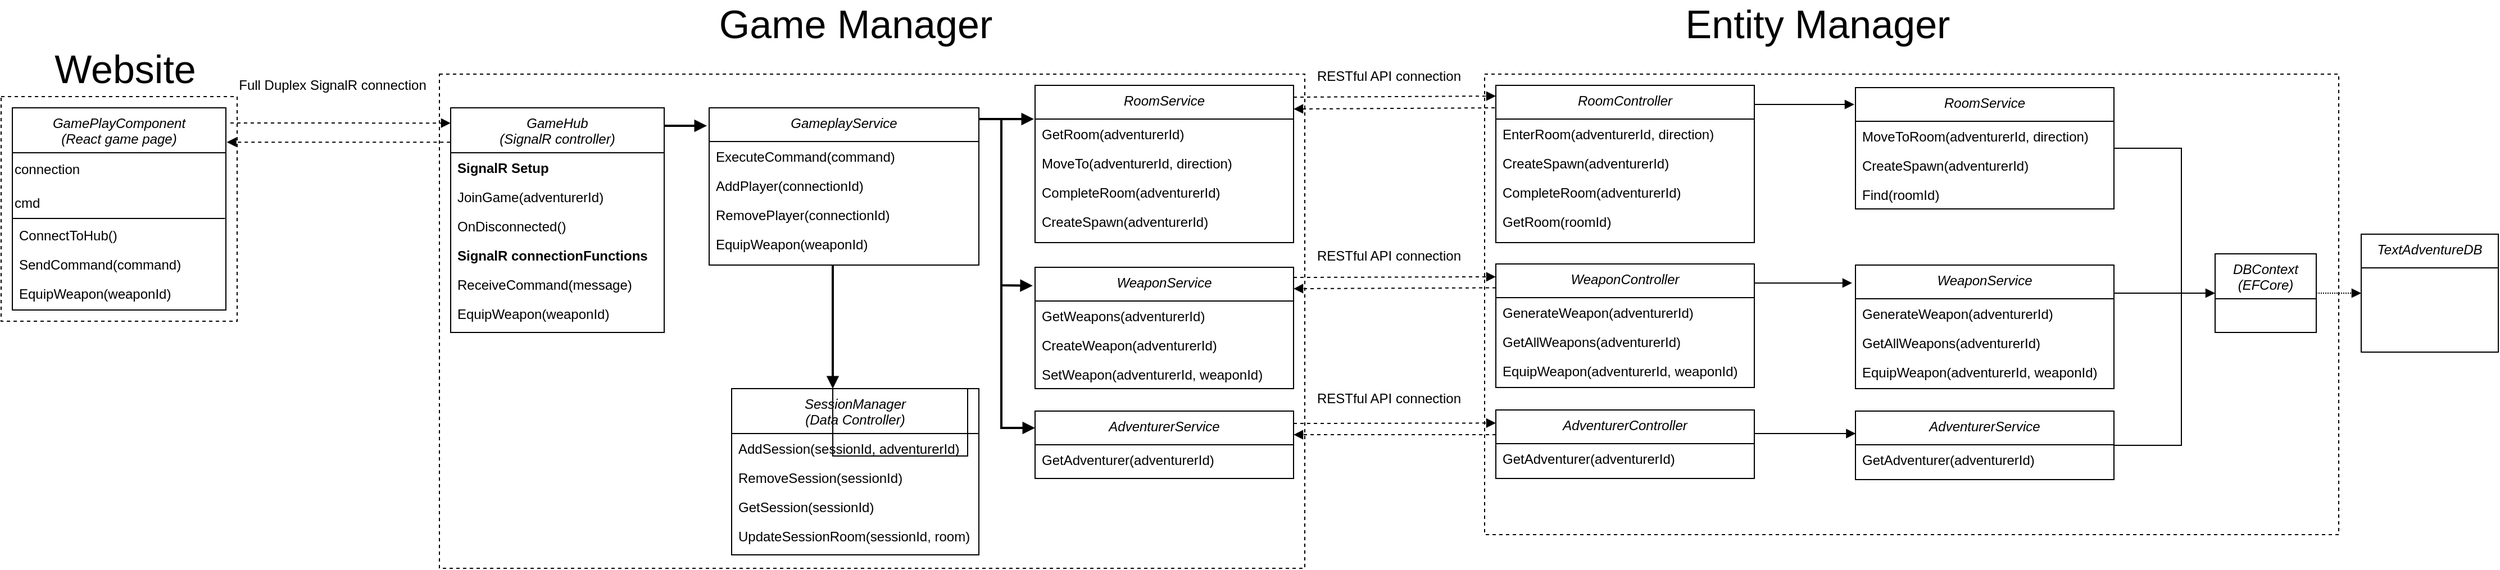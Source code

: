 <mxfile version="15.8.8" type="device"><diagram id="C5RBs43oDa-KdzZeNtuy" name="Page-1"><mxGraphModel dx="2500" dy="896" grid="1" gridSize="10" guides="1" tooltips="1" connect="1" arrows="1" fold="1" page="1" pageScale="1" pageWidth="827" pageHeight="1169" math="0" shadow="0"><root><mxCell id="WIyWlLk6GJQsqaUBKTNV-0"/><mxCell id="WIyWlLk6GJQsqaUBKTNV-1" parent="WIyWlLk6GJQsqaUBKTNV-0"/><mxCell id="PXMHNysJYSQ3O3xtz04k-125" style="edgeStyle=orthogonalEdgeStyle;rounded=0;orthogonalLoop=1;jettySize=auto;html=1;fontSize=35;endArrow=block;endFill=1;strokeWidth=2;" parent="WIyWlLk6GJQsqaUBKTNV-1" source="zkfFHV4jXpPFQw0GAbJ--0" edge="1"><mxGeometry relative="1" as="geometry"><Array as="points"><mxPoint x="380" y="116"/><mxPoint x="380" y="116"/></Array><mxPoint x="398" y="116" as="targetPoint"/></mxGeometry></mxCell><mxCell id="zkfFHV4jXpPFQw0GAbJ--0" value="GameHub &#10;(SignalR controller)" style="swimlane;fontStyle=2;align=center;verticalAlign=top;childLayout=stackLayout;horizontal=1;startSize=40;horizontalStack=0;resizeParent=1;resizeLast=0;collapsible=1;marginBottom=0;rounded=0;shadow=0;strokeWidth=1;" parent="WIyWlLk6GJQsqaUBKTNV-1" vertex="1"><mxGeometry x="170" y="100" width="190" height="200" as="geometry"><mxRectangle x="160" y="100" width="160" height="26" as="alternateBounds"/></mxGeometry></mxCell><mxCell id="zkfFHV4jXpPFQw0GAbJ--1" value="SignalR Setup" style="text;align=left;verticalAlign=top;spacingLeft=4;spacingRight=4;overflow=hidden;rotatable=0;points=[[0,0.5],[1,0.5]];portConstraint=eastwest;fontStyle=1" parent="zkfFHV4jXpPFQw0GAbJ--0" vertex="1"><mxGeometry y="40" width="190" height="26" as="geometry"/></mxCell><mxCell id="PXMHNysJYSQ3O3xtz04k-3" value="JoinGame(adventurerId)" style="text;align=left;verticalAlign=top;spacingLeft=4;spacingRight=4;overflow=hidden;rotatable=0;points=[[0,0.5],[1,0.5]];portConstraint=eastwest;" parent="zkfFHV4jXpPFQw0GAbJ--0" vertex="1"><mxGeometry y="66" width="190" height="26" as="geometry"/></mxCell><mxCell id="zkfFHV4jXpPFQw0GAbJ--2" value="OnDisconnected()" style="text;align=left;verticalAlign=top;spacingLeft=4;spacingRight=4;overflow=hidden;rotatable=0;points=[[0,0.5],[1,0.5]];portConstraint=eastwest;rounded=0;shadow=0;html=0;" parent="zkfFHV4jXpPFQw0GAbJ--0" vertex="1"><mxGeometry y="92" width="190" height="26" as="geometry"/></mxCell><mxCell id="zkfFHV4jXpPFQw0GAbJ--3" value="SignalR connectionFunctions" style="text;align=left;verticalAlign=top;spacingLeft=4;spacingRight=4;overflow=hidden;rotatable=0;points=[[0,0.5],[1,0.5]];portConstraint=eastwest;rounded=0;shadow=0;html=0;fontStyle=1" parent="zkfFHV4jXpPFQw0GAbJ--0" vertex="1"><mxGeometry y="118" width="190" height="26" as="geometry"/></mxCell><mxCell id="PXMHNysJYSQ3O3xtz04k-4" value="ReceiveCommand(message)" style="text;align=left;verticalAlign=top;spacingLeft=4;spacingRight=4;overflow=hidden;rotatable=0;points=[[0,0.5],[1,0.5]];portConstraint=eastwest;rounded=0;shadow=0;html=0;" parent="zkfFHV4jXpPFQw0GAbJ--0" vertex="1"><mxGeometry y="144" width="190" height="26" as="geometry"/></mxCell><mxCell id="PXMHNysJYSQ3O3xtz04k-5" value="EquipWeapon(weaponId)" style="text;align=left;verticalAlign=top;spacingLeft=4;spacingRight=4;overflow=hidden;rotatable=0;points=[[0,0.5],[1,0.5]];portConstraint=eastwest;rounded=0;shadow=0;html=0;" parent="zkfFHV4jXpPFQw0GAbJ--0" vertex="1"><mxGeometry y="170" width="190" height="26" as="geometry"/></mxCell><mxCell id="PXMHNysJYSQ3O3xtz04k-1" value="&lt;font style=&quot;font-size: 35px&quot;&gt;Game Manager&lt;/font&gt;" style="text;html=1;align=center;verticalAlign=middle;resizable=0;points=[];autosize=1;strokeColor=none;fillColor=none;" parent="WIyWlLk6GJQsqaUBKTNV-1" vertex="1"><mxGeometry x="400" y="10" width="260" height="30" as="geometry"/></mxCell><mxCell id="PXMHNysJYSQ3O3xtz04k-73" value="SessionManager&#10;(Data Controller)" style="swimlane;fontStyle=2;align=center;verticalAlign=top;childLayout=stackLayout;horizontal=1;startSize=40;horizontalStack=0;resizeParent=1;resizeLast=0;collapsible=1;marginBottom=0;rounded=0;shadow=0;strokeWidth=1;" parent="WIyWlLk6GJQsqaUBKTNV-1" vertex="1"><mxGeometry x="420" y="350" width="220" height="148" as="geometry"><mxRectangle x="160" y="100" width="160" height="26" as="alternateBounds"/></mxGeometry></mxCell><mxCell id="PXMHNysJYSQ3O3xtz04k-74" value="AddSession(sessionId, adventurerId)" style="text;align=left;verticalAlign=top;spacingLeft=4;spacingRight=4;overflow=hidden;rotatable=0;points=[[0,0.5],[1,0.5]];portConstraint=eastwest;fontStyle=0" parent="PXMHNysJYSQ3O3xtz04k-73" vertex="1"><mxGeometry y="40" width="220" height="26" as="geometry"/></mxCell><mxCell id="PXMHNysJYSQ3O3xtz04k-76" value="RemoveSession(sessionId)" style="text;align=left;verticalAlign=top;spacingLeft=4;spacingRight=4;overflow=hidden;rotatable=0;points=[[0,0.5],[1,0.5]];portConstraint=eastwest;rounded=0;shadow=0;html=0;" parent="PXMHNysJYSQ3O3xtz04k-73" vertex="1"><mxGeometry y="66" width="220" height="26" as="geometry"/></mxCell><mxCell id="PXMHNysJYSQ3O3xtz04k-75" value="GetSession(sessionId)" style="text;align=left;verticalAlign=top;spacingLeft=4;spacingRight=4;overflow=hidden;rotatable=0;points=[[0,0.5],[1,0.5]];portConstraint=eastwest;" parent="PXMHNysJYSQ3O3xtz04k-73" vertex="1"><mxGeometry y="92" width="220" height="26" as="geometry"/></mxCell><mxCell id="PXMHNysJYSQ3O3xtz04k-78" value="UpdateSessionRoom(sessionId, room)" style="text;align=left;verticalAlign=top;spacingLeft=4;spacingRight=4;overflow=hidden;rotatable=0;points=[[0,0.5],[1,0.5]];portConstraint=eastwest;rounded=0;shadow=0;html=0;" parent="PXMHNysJYSQ3O3xtz04k-73" vertex="1"><mxGeometry y="118" width="220" height="26" as="geometry"/></mxCell><mxCell id="PXMHNysJYSQ3O3xtz04k-81" value="RoomService" style="swimlane;fontStyle=2;align=center;verticalAlign=top;childLayout=stackLayout;horizontal=1;startSize=30;horizontalStack=0;resizeParent=1;resizeLast=0;collapsible=1;marginBottom=0;rounded=0;shadow=0;strokeWidth=1;" parent="WIyWlLk6GJQsqaUBKTNV-1" vertex="1"><mxGeometry x="690" y="80" width="230" height="140" as="geometry"><mxRectangle x="160" y="100" width="160" height="26" as="alternateBounds"/></mxGeometry></mxCell><mxCell id="PXMHNysJYSQ3O3xtz04k-129" value="GetRoom(adventurerId)" style="text;align=left;verticalAlign=top;spacingLeft=4;spacingRight=4;overflow=hidden;rotatable=0;points=[[0,0.5],[1,0.5]];portConstraint=eastwest;fontStyle=0" parent="PXMHNysJYSQ3O3xtz04k-81" vertex="1"><mxGeometry y="30" width="230" height="26" as="geometry"/></mxCell><mxCell id="PXMHNysJYSQ3O3xtz04k-130" value="MoveTo(adventurerId, direction)" style="text;align=left;verticalAlign=top;spacingLeft=4;spacingRight=4;overflow=hidden;rotatable=0;points=[[0,0.5],[1,0.5]];portConstraint=eastwest;fontStyle=0" parent="PXMHNysJYSQ3O3xtz04k-81" vertex="1"><mxGeometry y="56" width="230" height="26" as="geometry"/></mxCell><mxCell id="PXMHNysJYSQ3O3xtz04k-82" value="CompleteRoom(adventurerId)" style="text;align=left;verticalAlign=top;spacingLeft=4;spacingRight=4;overflow=hidden;rotatable=0;points=[[0,0.5],[1,0.5]];portConstraint=eastwest;fontStyle=0" parent="PXMHNysJYSQ3O3xtz04k-81" vertex="1"><mxGeometry y="82" width="230" height="26" as="geometry"/></mxCell><mxCell id="PXMHNysJYSQ3O3xtz04k-128" value="CreateSpawn(adventurerId)" style="text;align=left;verticalAlign=top;spacingLeft=4;spacingRight=4;overflow=hidden;rotatable=0;points=[[0,0.5],[1,0.5]];portConstraint=eastwest;fontStyle=0" parent="PXMHNysJYSQ3O3xtz04k-81" vertex="1"><mxGeometry y="108" width="230" height="26" as="geometry"/></mxCell><mxCell id="PXMHNysJYSQ3O3xtz04k-90" value="WeaponService" style="swimlane;fontStyle=2;align=center;verticalAlign=top;childLayout=stackLayout;horizontal=1;startSize=30;horizontalStack=0;resizeParent=1;resizeLast=0;collapsible=1;marginBottom=0;rounded=0;shadow=0;strokeWidth=1;" parent="WIyWlLk6GJQsqaUBKTNV-1" vertex="1"><mxGeometry x="690" y="242" width="230" height="108" as="geometry"><mxRectangle x="160" y="100" width="160" height="26" as="alternateBounds"/></mxGeometry></mxCell><mxCell id="PXMHNysJYSQ3O3xtz04k-91" value="GetWeapons(adventurerId)" style="text;align=left;verticalAlign=top;spacingLeft=4;spacingRight=4;overflow=hidden;rotatable=0;points=[[0,0.5],[1,0.5]];portConstraint=eastwest;fontStyle=0" parent="PXMHNysJYSQ3O3xtz04k-90" vertex="1"><mxGeometry y="30" width="230" height="26" as="geometry"/></mxCell><mxCell id="PXMHNysJYSQ3O3xtz04k-131" value="CreateWeapon(adventurerId)" style="text;align=left;verticalAlign=top;spacingLeft=4;spacingRight=4;overflow=hidden;rotatable=0;points=[[0,0.5],[1,0.5]];portConstraint=eastwest;fontStyle=0" parent="PXMHNysJYSQ3O3xtz04k-90" vertex="1"><mxGeometry y="56" width="230" height="26" as="geometry"/></mxCell><mxCell id="PXMHNysJYSQ3O3xtz04k-132" value="SetWeapon(adventurerId, weaponId)" style="text;align=left;verticalAlign=top;spacingLeft=4;spacingRight=4;overflow=hidden;rotatable=0;points=[[0,0.5],[1,0.5]];portConstraint=eastwest;fontStyle=0" parent="PXMHNysJYSQ3O3xtz04k-90" vertex="1"><mxGeometry y="82" width="230" height="26" as="geometry"/></mxCell><mxCell id="PXMHNysJYSQ3O3xtz04k-92" value="AdventurerService" style="swimlane;fontStyle=2;align=center;verticalAlign=top;childLayout=stackLayout;horizontal=1;startSize=30;horizontalStack=0;resizeParent=1;resizeLast=0;collapsible=1;marginBottom=0;rounded=0;shadow=0;strokeWidth=1;" parent="WIyWlLk6GJQsqaUBKTNV-1" vertex="1"><mxGeometry x="690" y="370" width="230" height="60" as="geometry"><mxRectangle x="160" y="100" width="160" height="26" as="alternateBounds"/></mxGeometry></mxCell><mxCell id="PXMHNysJYSQ3O3xtz04k-93" value="GetAdventurer(adventurerId)" style="text;align=left;verticalAlign=top;spacingLeft=4;spacingRight=4;overflow=hidden;rotatable=0;points=[[0,0.5],[1,0.5]];portConstraint=eastwest;fontStyle=0" parent="PXMHNysJYSQ3O3xtz04k-92" vertex="1"><mxGeometry y="30" width="230" height="26" as="geometry"/></mxCell><mxCell id="PXMHNysJYSQ3O3xtz04k-126" style="edgeStyle=orthogonalEdgeStyle;rounded=0;orthogonalLoop=1;jettySize=auto;html=1;fontSize=35;endArrow=block;endFill=1;strokeWidth=2;" parent="WIyWlLk6GJQsqaUBKTNV-1" source="PXMHNysJYSQ3O3xtz04k-99" edge="1"><mxGeometry relative="1" as="geometry"><mxPoint x="689" y="110" as="targetPoint"/><Array as="points"><mxPoint x="689" y="110"/></Array></mxGeometry></mxCell><mxCell id="PXMHNysJYSQ3O3xtz04k-127" style="edgeStyle=orthogonalEdgeStyle;rounded=0;orthogonalLoop=1;jettySize=auto;html=1;fontSize=35;endArrow=block;endFill=1;strokeWidth=2;" parent="WIyWlLk6GJQsqaUBKTNV-1" edge="1"><mxGeometry relative="1" as="geometry"><mxPoint x="510" y="240" as="sourcePoint"/><mxPoint x="510" y="350" as="targetPoint"/><Array as="points"><mxPoint x="510" y="300"/><mxPoint x="510" y="300"/></Array></mxGeometry></mxCell><mxCell id="PXMHNysJYSQ3O3xtz04k-99" value="GameplayService" style="swimlane;fontStyle=2;align=center;verticalAlign=top;childLayout=stackLayout;horizontal=1;startSize=30;horizontalStack=0;resizeParent=1;resizeLast=0;collapsible=1;marginBottom=0;rounded=0;shadow=0;strokeWidth=1;" parent="WIyWlLk6GJQsqaUBKTNV-1" vertex="1"><mxGeometry x="400" y="100" width="240" height="140" as="geometry"><mxRectangle x="160" y="100" width="160" height="26" as="alternateBounds"/></mxGeometry></mxCell><mxCell id="PXMHNysJYSQ3O3xtz04k-123" value="ExecuteCommand(command)" style="text;align=left;verticalAlign=top;spacingLeft=4;spacingRight=4;overflow=hidden;rotatable=0;points=[[0,0.5],[1,0.5]];portConstraint=eastwest;" parent="PXMHNysJYSQ3O3xtz04k-99" vertex="1"><mxGeometry y="30" width="240" height="26" as="geometry"/></mxCell><mxCell id="PXMHNysJYSQ3O3xtz04k-135" value="AddPlayer(connectionId)" style="text;align=left;verticalAlign=top;spacingLeft=4;spacingRight=4;overflow=hidden;rotatable=0;points=[[0,0.5],[1,0.5]];portConstraint=eastwest;" parent="PXMHNysJYSQ3O3xtz04k-99" vertex="1"><mxGeometry y="56" width="240" height="26" as="geometry"/></mxCell><mxCell id="PXMHNysJYSQ3O3xtz04k-137" value="RemovePlayer(connectionId)" style="text;align=left;verticalAlign=top;spacingLeft=4;spacingRight=4;overflow=hidden;rotatable=0;points=[[0,0.5],[1,0.5]];portConstraint=eastwest;" parent="PXMHNysJYSQ3O3xtz04k-99" vertex="1"><mxGeometry y="82" width="240" height="26" as="geometry"/></mxCell><mxCell id="PXMHNysJYSQ3O3xtz04k-138" value="EquipWeapon(weaponId)" style="text;align=left;verticalAlign=top;spacingLeft=4;spacingRight=4;overflow=hidden;rotatable=0;points=[[0,0.5],[1,0.5]];portConstraint=eastwest;" parent="PXMHNysJYSQ3O3xtz04k-99" vertex="1"><mxGeometry y="108" width="240" height="26" as="geometry"/></mxCell><mxCell id="PXMHNysJYSQ3O3xtz04k-133" value="" style="endArrow=block;html=1;rounded=0;fontSize=35;strokeWidth=2;entryX=-0.009;entryY=0.152;entryDx=0;entryDy=0;entryPerimeter=0;endFill=1;" parent="WIyWlLk6GJQsqaUBKTNV-1" target="PXMHNysJYSQ3O3xtz04k-90" edge="1"><mxGeometry width="50" height="50" relative="1" as="geometry"><mxPoint x="660" y="110" as="sourcePoint"/><mxPoint x="700" y="250" as="targetPoint"/><Array as="points"><mxPoint x="660" y="258"/></Array></mxGeometry></mxCell><mxCell id="PXMHNysJYSQ3O3xtz04k-134" value="" style="endArrow=block;html=1;rounded=0;fontSize=35;strokeWidth=2;entryX=0;entryY=0.25;entryDx=0;entryDy=0;endFill=1;" parent="WIyWlLk6GJQsqaUBKTNV-1" edge="1" target="PXMHNysJYSQ3O3xtz04k-92"><mxGeometry width="50" height="50" relative="1" as="geometry"><mxPoint x="660" y="240" as="sourcePoint"/><mxPoint x="690.0" y="376.416" as="targetPoint"/><Array as="points"><mxPoint x="660" y="240"/><mxPoint x="660" y="385"/></Array></mxGeometry></mxCell><mxCell id="z-et7x8QgP7XEB7aA-tW-1" value="GamePlayComponent&#10;(React game page)" style="swimlane;fontStyle=2;align=center;verticalAlign=top;childLayout=stackLayout;horizontal=1;startSize=40;horizontalStack=0;resizeParent=1;resizeLast=0;collapsible=1;marginBottom=0;rounded=0;shadow=0;strokeWidth=1;" vertex="1" parent="WIyWlLk6GJQsqaUBKTNV-1"><mxGeometry x="-220" y="100" width="190" height="180" as="geometry"><mxRectangle x="160" y="100" width="160" height="26" as="alternateBounds"/></mxGeometry></mxCell><mxCell id="z-et7x8QgP7XEB7aA-tW-15" value="connection" style="text;html=1;strokeColor=none;fillColor=none;align=left;verticalAlign=middle;whiteSpace=wrap;rounded=0;" vertex="1" parent="z-et7x8QgP7XEB7aA-tW-1"><mxGeometry y="40" width="190" height="30" as="geometry"/></mxCell><mxCell id="z-et7x8QgP7XEB7aA-tW-14" value="cmd" style="text;html=1;strokeColor=none;fillColor=none;align=left;verticalAlign=middle;whiteSpace=wrap;rounded=0;" vertex="1" parent="z-et7x8QgP7XEB7aA-tW-1"><mxGeometry y="70" width="190" height="30" as="geometry"/></mxCell><mxCell id="z-et7x8QgP7XEB7aA-tW-16" value="" style="endArrow=none;html=1;rounded=0;entryX=0.996;entryY=-0.06;entryDx=0;entryDy=0;entryPerimeter=0;exitX=0;exitY=0.948;exitDx=0;exitDy=0;exitPerimeter=0;" edge="1" parent="z-et7x8QgP7XEB7aA-tW-1" source="z-et7x8QgP7XEB7aA-tW-14" target="z-et7x8QgP7XEB7aA-tW-3"><mxGeometry width="50" height="50" relative="1" as="geometry"><mxPoint y="150" as="sourcePoint"/><mxPoint x="50" y="100" as="targetPoint"/></mxGeometry></mxCell><mxCell id="z-et7x8QgP7XEB7aA-tW-3" value="ConnectToHub()" style="text;align=left;verticalAlign=top;spacingLeft=4;spacingRight=4;overflow=hidden;rotatable=0;points=[[0,0.5],[1,0.5]];portConstraint=eastwest;" vertex="1" parent="z-et7x8QgP7XEB7aA-tW-1"><mxGeometry y="100" width="190" height="26" as="geometry"/></mxCell><mxCell id="z-et7x8QgP7XEB7aA-tW-4" value="SendCommand(command)" style="text;align=left;verticalAlign=top;spacingLeft=4;spacingRight=4;overflow=hidden;rotatable=0;points=[[0,0.5],[1,0.5]];portConstraint=eastwest;rounded=0;shadow=0;html=0;" vertex="1" parent="z-et7x8QgP7XEB7aA-tW-1"><mxGeometry y="126" width="190" height="26" as="geometry"/></mxCell><mxCell id="z-et7x8QgP7XEB7aA-tW-5" value="EquipWeapon(weaponId)" style="text;align=left;verticalAlign=top;spacingLeft=4;spacingRight=4;overflow=hidden;rotatable=0;points=[[0,0.5],[1,0.5]];portConstraint=eastwest;rounded=0;shadow=0;html=0;fontStyle=0" vertex="1" parent="z-et7x8QgP7XEB7aA-tW-1"><mxGeometry y="152" width="190" height="26" as="geometry"/></mxCell><mxCell id="z-et7x8QgP7XEB7aA-tW-17" value="" style="endArrow=block;html=1;rounded=0;endFill=1;dashed=1;entryX=0;entryY=0.068;entryDx=0;entryDy=0;entryPerimeter=0;exitX=1.021;exitY=0.075;exitDx=0;exitDy=0;exitPerimeter=0;" edge="1" parent="WIyWlLk6GJQsqaUBKTNV-1" source="z-et7x8QgP7XEB7aA-tW-1" target="zkfFHV4jXpPFQw0GAbJ--0"><mxGeometry width="50" height="50" relative="1" as="geometry"><mxPoint x="90" y="240" as="sourcePoint"/><mxPoint x="140" y="190" as="targetPoint"/><Array as="points"/></mxGeometry></mxCell><mxCell id="z-et7x8QgP7XEB7aA-tW-18" value="" style="endArrow=block;html=1;rounded=0;endFill=1;dashed=1;entryX=0;entryY=0.104;entryDx=0;entryDy=0;entryPerimeter=0;exitX=1;exitY=0.129;exitDx=0;exitDy=0;exitPerimeter=0;" edge="1" parent="WIyWlLk6GJQsqaUBKTNV-1" target="z-et7x8QgP7XEB7aA-tW-37"><mxGeometry width="50" height="50" relative="1" as="geometry"><mxPoint x="920" y="251.02" as="sourcePoint"/><mxPoint x="1079.43" y="250.0" as="targetPoint"/></mxGeometry></mxCell><mxCell id="z-et7x8QgP7XEB7aA-tW-19" value="" style="endArrow=block;html=1;rounded=0;endFill=1;dashed=1;entryX=0;entryY=0.068;entryDx=0;entryDy=0;entryPerimeter=0;exitX=1;exitY=0.129;exitDx=0;exitDy=0;exitPerimeter=0;" edge="1" parent="WIyWlLk6GJQsqaUBKTNV-1" target="z-et7x8QgP7XEB7aA-tW-30"><mxGeometry width="50" height="50" relative="1" as="geometry"><mxPoint x="920" y="90.51" as="sourcePoint"/><mxPoint x="1079.43" y="89.49" as="targetPoint"/></mxGeometry></mxCell><mxCell id="z-et7x8QgP7XEB7aA-tW-21" value="" style="endArrow=block;html=1;rounded=0;endFill=1;dashed=1;entryX=1.004;entryY=0.17;entryDx=0;entryDy=0;exitX=-0.002;exitY=0.153;exitDx=0;exitDy=0;exitPerimeter=0;entryPerimeter=0;" edge="1" parent="WIyWlLk6GJQsqaUBKTNV-1" source="zkfFHV4jXpPFQw0GAbJ--0" target="z-et7x8QgP7XEB7aA-tW-1"><mxGeometry width="50" height="50" relative="1" as="geometry"><mxPoint x="20.57" y="172.51" as="sourcePoint"/><mxPoint x="180.0" y="171.49" as="targetPoint"/></mxGeometry></mxCell><mxCell id="z-et7x8QgP7XEB7aA-tW-22" value="Full Duplex SignalR connection" style="text;html=1;strokeColor=none;fillColor=none;align=center;verticalAlign=middle;whiteSpace=wrap;rounded=0;" vertex="1" parent="WIyWlLk6GJQsqaUBKTNV-1"><mxGeometry x="-20" y="70" width="170" height="20" as="geometry"/></mxCell><mxCell id="z-et7x8QgP7XEB7aA-tW-23" value="RESTful API connection" style="text;html=1;strokeColor=none;fillColor=none;align=center;verticalAlign=middle;whiteSpace=wrap;rounded=0;" vertex="1" parent="WIyWlLk6GJQsqaUBKTNV-1"><mxGeometry x="930" y="62" width="150" height="20" as="geometry"/></mxCell><mxCell id="z-et7x8QgP7XEB7aA-tW-25" value="&lt;font style=&quot;font-size: 35px&quot;&gt;Website&lt;/font&gt;" style="text;html=1;align=center;verticalAlign=middle;resizable=0;points=[];autosize=1;strokeColor=none;fillColor=none;" vertex="1" parent="WIyWlLk6GJQsqaUBKTNV-1"><mxGeometry x="-190" y="50" width="140" height="30" as="geometry"/></mxCell><mxCell id="z-et7x8QgP7XEB7aA-tW-26" value="&lt;font style=&quot;font-size: 35px&quot;&gt;Entity Manager&lt;/font&gt;" style="text;html=1;align=center;verticalAlign=middle;resizable=0;points=[];autosize=1;strokeColor=none;fillColor=none;" vertex="1" parent="WIyWlLk6GJQsqaUBKTNV-1"><mxGeometry x="1261" y="10" width="250" height="30" as="geometry"/></mxCell><mxCell id="z-et7x8QgP7XEB7aA-tW-27" value="" style="endArrow=block;html=1;rounded=0;endFill=1;dashed=1;entryX=-0.003;entryY=0.111;entryDx=0;entryDy=0;entryPerimeter=0;exitX=0;exitY=0.361;exitDx=0;exitDy=0;exitPerimeter=0;" edge="1" parent="WIyWlLk6GJQsqaUBKTNV-1" source="z-et7x8QgP7XEB7aA-tW-42"><mxGeometry width="50" height="50" relative="1" as="geometry"><mxPoint x="1079.43" y="390.0" as="sourcePoint"/><mxPoint x="920" y="391.02" as="targetPoint"/></mxGeometry></mxCell><mxCell id="z-et7x8QgP7XEB7aA-tW-28" value="" style="endArrow=block;html=1;rounded=0;endFill=1;dashed=1;entryX=-0.003;entryY=0.111;entryDx=0;entryDy=0;entryPerimeter=0;exitX=0;exitY=0.193;exitDx=0;exitDy=0;exitPerimeter=0;" edge="1" parent="WIyWlLk6GJQsqaUBKTNV-1" source="z-et7x8QgP7XEB7aA-tW-37"><mxGeometry width="50" height="50" relative="1" as="geometry"><mxPoint x="1079.43" y="260.0" as="sourcePoint"/><mxPoint x="920" y="261.02" as="targetPoint"/></mxGeometry></mxCell><mxCell id="z-et7x8QgP7XEB7aA-tW-29" value="" style="endArrow=block;html=1;rounded=0;endFill=1;dashed=1;entryX=-0.003;entryY=0.111;entryDx=0;entryDy=0;entryPerimeter=0;exitX=-0.004;exitY=0.143;exitDx=0;exitDy=0;exitPerimeter=0;" edge="1" parent="WIyWlLk6GJQsqaUBKTNV-1" source="z-et7x8QgP7XEB7aA-tW-30"><mxGeometry width="50" height="50" relative="1" as="geometry"><mxPoint x="1079.43" y="100.0" as="sourcePoint"/><mxPoint x="920" y="101.02" as="targetPoint"/></mxGeometry></mxCell><mxCell id="z-et7x8QgP7XEB7aA-tW-51" style="edgeStyle=orthogonalEdgeStyle;rounded=0;orthogonalLoop=1;jettySize=auto;html=1;endArrow=block;endFill=1;" edge="1" parent="WIyWlLk6GJQsqaUBKTNV-1" source="z-et7x8QgP7XEB7aA-tW-30"><mxGeometry relative="1" as="geometry"><mxPoint x="1419" y="97" as="targetPoint"/><Array as="points"><mxPoint x="1419" y="97"/></Array></mxGeometry></mxCell><mxCell id="z-et7x8QgP7XEB7aA-tW-30" value="RoomController" style="swimlane;fontStyle=2;align=center;verticalAlign=top;childLayout=stackLayout;horizontal=1;startSize=30;horizontalStack=0;resizeParent=1;resizeLast=0;collapsible=1;marginBottom=0;rounded=0;shadow=0;strokeWidth=1;" vertex="1" parent="WIyWlLk6GJQsqaUBKTNV-1"><mxGeometry x="1100" y="80" width="230" height="140" as="geometry"><mxRectangle x="160" y="100" width="160" height="26" as="alternateBounds"/></mxGeometry></mxCell><mxCell id="z-et7x8QgP7XEB7aA-tW-31" value="EnterRoom(adventurerId, direction)" style="text;align=left;verticalAlign=top;spacingLeft=4;spacingRight=4;overflow=hidden;rotatable=0;points=[[0,0.5],[1,0.5]];portConstraint=eastwest;fontStyle=0" vertex="1" parent="z-et7x8QgP7XEB7aA-tW-30"><mxGeometry y="30" width="230" height="26" as="geometry"/></mxCell><mxCell id="z-et7x8QgP7XEB7aA-tW-32" value="CreateSpawn(adventurerId)" style="text;align=left;verticalAlign=top;spacingLeft=4;spacingRight=4;overflow=hidden;rotatable=0;points=[[0,0.5],[1,0.5]];portConstraint=eastwest;fontStyle=0" vertex="1" parent="z-et7x8QgP7XEB7aA-tW-30"><mxGeometry y="56" width="230" height="26" as="geometry"/></mxCell><mxCell id="z-et7x8QgP7XEB7aA-tW-33" value="CompleteRoom(adventurerId)" style="text;align=left;verticalAlign=top;spacingLeft=4;spacingRight=4;overflow=hidden;rotatable=0;points=[[0,0.5],[1,0.5]];portConstraint=eastwest;fontStyle=0" vertex="1" parent="z-et7x8QgP7XEB7aA-tW-30"><mxGeometry y="82" width="230" height="26" as="geometry"/></mxCell><mxCell id="z-et7x8QgP7XEB7aA-tW-34" value="GetRoom(roomId)" style="text;align=left;verticalAlign=top;spacingLeft=4;spacingRight=4;overflow=hidden;rotatable=0;points=[[0,0.5],[1,0.5]];portConstraint=eastwest;fontStyle=0" vertex="1" parent="z-et7x8QgP7XEB7aA-tW-30"><mxGeometry y="108" width="230" height="26" as="geometry"/></mxCell><mxCell id="z-et7x8QgP7XEB7aA-tW-35" value="RESTful API connection" style="text;html=1;strokeColor=none;fillColor=none;align=center;verticalAlign=middle;whiteSpace=wrap;rounded=0;" vertex="1" parent="WIyWlLk6GJQsqaUBKTNV-1"><mxGeometry x="930" y="222" width="150" height="20" as="geometry"/></mxCell><mxCell id="z-et7x8QgP7XEB7aA-tW-36" value="RESTful API connection" style="text;html=1;strokeColor=none;fillColor=none;align=center;verticalAlign=middle;whiteSpace=wrap;rounded=0;" vertex="1" parent="WIyWlLk6GJQsqaUBKTNV-1"><mxGeometry x="930" y="349" width="150" height="20" as="geometry"/></mxCell><mxCell id="z-et7x8QgP7XEB7aA-tW-60" style="edgeStyle=orthogonalEdgeStyle;rounded=0;orthogonalLoop=1;jettySize=auto;html=1;entryX=-0.013;entryY=0.145;entryDx=0;entryDy=0;entryPerimeter=0;endArrow=block;endFill=1;" edge="1" parent="WIyWlLk6GJQsqaUBKTNV-1" source="z-et7x8QgP7XEB7aA-tW-37" target="z-et7x8QgP7XEB7aA-tW-56"><mxGeometry relative="1" as="geometry"><Array as="points"><mxPoint x="1350" y="256"/><mxPoint x="1350" y="256"/></Array></mxGeometry></mxCell><mxCell id="z-et7x8QgP7XEB7aA-tW-37" value="WeaponController" style="swimlane;fontStyle=2;align=center;verticalAlign=top;childLayout=stackLayout;horizontal=1;startSize=30;horizontalStack=0;resizeParent=1;resizeLast=0;collapsible=1;marginBottom=0;rounded=0;shadow=0;strokeWidth=1;" vertex="1" parent="WIyWlLk6GJQsqaUBKTNV-1"><mxGeometry x="1100" y="239" width="230" height="110" as="geometry"><mxRectangle x="160" y="100" width="160" height="26" as="alternateBounds"/></mxGeometry></mxCell><mxCell id="z-et7x8QgP7XEB7aA-tW-38" value="GenerateWeapon(adventurerId)" style="text;align=left;verticalAlign=top;spacingLeft=4;spacingRight=4;overflow=hidden;rotatable=0;points=[[0,0.5],[1,0.5]];portConstraint=eastwest;fontStyle=0" vertex="1" parent="z-et7x8QgP7XEB7aA-tW-37"><mxGeometry y="30" width="230" height="26" as="geometry"/></mxCell><mxCell id="z-et7x8QgP7XEB7aA-tW-39" value="GetAllWeapons(adventurerId)" style="text;align=left;verticalAlign=top;spacingLeft=4;spacingRight=4;overflow=hidden;rotatable=0;points=[[0,0.5],[1,0.5]];portConstraint=eastwest;fontStyle=0" vertex="1" parent="z-et7x8QgP7XEB7aA-tW-37"><mxGeometry y="56" width="230" height="26" as="geometry"/></mxCell><mxCell id="z-et7x8QgP7XEB7aA-tW-40" value="EquipWeapon(adventurerId, weaponId)" style="text;align=left;verticalAlign=top;spacingLeft=4;spacingRight=4;overflow=hidden;rotatable=0;points=[[0,0.5],[1,0.5]];portConstraint=eastwest;fontStyle=0" vertex="1" parent="z-et7x8QgP7XEB7aA-tW-37"><mxGeometry y="82" width="230" height="26" as="geometry"/></mxCell><mxCell id="z-et7x8QgP7XEB7aA-tW-63" style="edgeStyle=orthogonalEdgeStyle;rounded=0;orthogonalLoop=1;jettySize=auto;html=1;entryX=0.001;entryY=0.328;entryDx=0;entryDy=0;endArrow=block;endFill=1;entryPerimeter=0;" edge="1" parent="WIyWlLk6GJQsqaUBKTNV-1" source="z-et7x8QgP7XEB7aA-tW-42" target="z-et7x8QgP7XEB7aA-tW-61"><mxGeometry relative="1" as="geometry"><Array as="points"><mxPoint x="1360" y="390"/><mxPoint x="1360" y="390"/></Array></mxGeometry></mxCell><mxCell id="z-et7x8QgP7XEB7aA-tW-42" value="AdventurerController" style="swimlane;fontStyle=2;align=center;verticalAlign=top;childLayout=stackLayout;horizontal=1;startSize=30;horizontalStack=0;resizeParent=1;resizeLast=0;collapsible=1;marginBottom=0;rounded=0;shadow=0;strokeWidth=1;" vertex="1" parent="WIyWlLk6GJQsqaUBKTNV-1"><mxGeometry x="1100" y="369" width="230" height="61" as="geometry"><mxRectangle x="160" y="100" width="160" height="26" as="alternateBounds"/></mxGeometry></mxCell><mxCell id="z-et7x8QgP7XEB7aA-tW-43" value="GetAdventurer(adventurerId)" style="text;align=left;verticalAlign=top;spacingLeft=4;spacingRight=4;overflow=hidden;rotatable=0;points=[[0,0.5],[1,0.5]];portConstraint=eastwest;fontStyle=0" vertex="1" parent="z-et7x8QgP7XEB7aA-tW-42"><mxGeometry y="30" width="230" height="26" as="geometry"/></mxCell><mxCell id="z-et7x8QgP7XEB7aA-tW-154" style="edgeStyle=orthogonalEdgeStyle;rounded=0;orthogonalLoop=1;jettySize=auto;html=1;endArrow=none;endFill=0;" edge="1" parent="WIyWlLk6GJQsqaUBKTNV-1" source="z-et7x8QgP7XEB7aA-tW-46"><mxGeometry relative="1" as="geometry"><mxPoint x="1710" y="265" as="targetPoint"/><Array as="points"><mxPoint x="1710" y="136"/><mxPoint x="1710" y="230"/></Array></mxGeometry></mxCell><mxCell id="z-et7x8QgP7XEB7aA-tW-46" value="RoomService" style="swimlane;fontStyle=2;align=center;verticalAlign=top;childLayout=stackLayout;horizontal=1;startSize=30;horizontalStack=0;resizeParent=1;resizeLast=0;collapsible=1;marginBottom=0;rounded=0;shadow=0;strokeWidth=1;" vertex="1" parent="WIyWlLk6GJQsqaUBKTNV-1"><mxGeometry x="1420" y="82" width="230" height="108" as="geometry"><mxRectangle x="160" y="100" width="160" height="26" as="alternateBounds"/></mxGeometry></mxCell><mxCell id="z-et7x8QgP7XEB7aA-tW-47" value="MoveToRoom(adventurerId, direction)" style="text;align=left;verticalAlign=top;spacingLeft=4;spacingRight=4;overflow=hidden;rotatable=0;points=[[0,0.5],[1,0.5]];portConstraint=eastwest;fontStyle=0" vertex="1" parent="z-et7x8QgP7XEB7aA-tW-46"><mxGeometry y="30" width="230" height="26" as="geometry"/></mxCell><mxCell id="z-et7x8QgP7XEB7aA-tW-48" value="CreateSpawn(adventurerId)" style="text;align=left;verticalAlign=top;spacingLeft=4;spacingRight=4;overflow=hidden;rotatable=0;points=[[0,0.5],[1,0.5]];portConstraint=eastwest;fontStyle=0" vertex="1" parent="z-et7x8QgP7XEB7aA-tW-46"><mxGeometry y="56" width="230" height="26" as="geometry"/></mxCell><mxCell id="z-et7x8QgP7XEB7aA-tW-49" value="Find(roomId)" style="text;align=left;verticalAlign=top;spacingLeft=4;spacingRight=4;overflow=hidden;rotatable=0;points=[[0,0.5],[1,0.5]];portConstraint=eastwest;fontStyle=0" vertex="1" parent="z-et7x8QgP7XEB7aA-tW-46"><mxGeometry y="82" width="230" height="26" as="geometry"/></mxCell><mxCell id="z-et7x8QgP7XEB7aA-tW-155" style="edgeStyle=orthogonalEdgeStyle;rounded=0;orthogonalLoop=1;jettySize=auto;html=1;endArrow=block;endFill=1;entryX=0;entryY=0.5;entryDx=0;entryDy=0;" edge="1" parent="WIyWlLk6GJQsqaUBKTNV-1" source="z-et7x8QgP7XEB7aA-tW-56" target="z-et7x8QgP7XEB7aA-tW-159"><mxGeometry relative="1" as="geometry"><mxPoint x="1670" y="230" as="targetPoint"/><Array as="points"><mxPoint x="1660" y="265"/><mxPoint x="1660" y="265"/></Array></mxGeometry></mxCell><mxCell id="z-et7x8QgP7XEB7aA-tW-56" value="WeaponService" style="swimlane;fontStyle=2;align=center;verticalAlign=top;childLayout=stackLayout;horizontal=1;startSize=30;horizontalStack=0;resizeParent=1;resizeLast=0;collapsible=1;marginBottom=0;rounded=0;shadow=0;strokeWidth=1;" vertex="1" parent="WIyWlLk6GJQsqaUBKTNV-1"><mxGeometry x="1420" y="240" width="230" height="110" as="geometry"><mxRectangle x="160" y="100" width="160" height="26" as="alternateBounds"/></mxGeometry></mxCell><mxCell id="z-et7x8QgP7XEB7aA-tW-57" value="GenerateWeapon(adventurerId)" style="text;align=left;verticalAlign=top;spacingLeft=4;spacingRight=4;overflow=hidden;rotatable=0;points=[[0,0.5],[1,0.5]];portConstraint=eastwest;fontStyle=0" vertex="1" parent="z-et7x8QgP7XEB7aA-tW-56"><mxGeometry y="30" width="230" height="26" as="geometry"/></mxCell><mxCell id="z-et7x8QgP7XEB7aA-tW-58" value="GetAllWeapons(adventurerId)" style="text;align=left;verticalAlign=top;spacingLeft=4;spacingRight=4;overflow=hidden;rotatable=0;points=[[0,0.5],[1,0.5]];portConstraint=eastwest;fontStyle=0" vertex="1" parent="z-et7x8QgP7XEB7aA-tW-56"><mxGeometry y="56" width="230" height="26" as="geometry"/></mxCell><mxCell id="z-et7x8QgP7XEB7aA-tW-59" value="EquipWeapon(adventurerId, weaponId)" style="text;align=left;verticalAlign=top;spacingLeft=4;spacingRight=4;overflow=hidden;rotatable=0;points=[[0,0.5],[1,0.5]];portConstraint=eastwest;fontStyle=0" vertex="1" parent="z-et7x8QgP7XEB7aA-tW-56"><mxGeometry y="82" width="230" height="26" as="geometry"/></mxCell><mxCell id="z-et7x8QgP7XEB7aA-tW-156" style="edgeStyle=orthogonalEdgeStyle;rounded=0;orthogonalLoop=1;jettySize=auto;html=1;endArrow=none;endFill=0;" edge="1" parent="WIyWlLk6GJQsqaUBKTNV-1" source="z-et7x8QgP7XEB7aA-tW-61"><mxGeometry relative="1" as="geometry"><mxPoint x="1710" y="265" as="targetPoint"/><Array as="points"><mxPoint x="1710" y="401"/><mxPoint x="1710" y="300"/></Array></mxGeometry></mxCell><mxCell id="z-et7x8QgP7XEB7aA-tW-61" value="AdventurerService" style="swimlane;fontStyle=2;align=center;verticalAlign=top;childLayout=stackLayout;horizontal=1;startSize=30;horizontalStack=0;resizeParent=1;resizeLast=0;collapsible=1;marginBottom=0;rounded=0;shadow=0;strokeWidth=1;" vertex="1" parent="WIyWlLk6GJQsqaUBKTNV-1"><mxGeometry x="1420" y="370" width="230" height="61" as="geometry"><mxRectangle x="160" y="100" width="160" height="26" as="alternateBounds"/></mxGeometry></mxCell><mxCell id="z-et7x8QgP7XEB7aA-tW-62" value="GetAdventurer(adventurerId)" style="text;align=left;verticalAlign=top;spacingLeft=4;spacingRight=4;overflow=hidden;rotatable=0;points=[[0,0.5],[1,0.5]];portConstraint=eastwest;fontStyle=0" vertex="1" parent="z-et7x8QgP7XEB7aA-tW-61"><mxGeometry y="30" width="230" height="26" as="geometry"/></mxCell><mxCell id="z-et7x8QgP7XEB7aA-tW-64" value="TextAdventureDB" style="swimlane;fontStyle=2;align=center;verticalAlign=top;childLayout=stackLayout;horizontal=1;startSize=30;horizontalStack=0;resizeParent=1;resizeLast=0;collapsible=1;marginBottom=0;rounded=0;shadow=0;strokeWidth=1;" vertex="1" parent="WIyWlLk6GJQsqaUBKTNV-1"><mxGeometry x="1870" y="212.5" width="122" height="105" as="geometry"><mxRectangle x="160" y="100" width="160" height="26" as="alternateBounds"/></mxGeometry></mxCell><mxCell id="z-et7x8QgP7XEB7aA-tW-160" style="edgeStyle=orthogonalEdgeStyle;rounded=0;orthogonalLoop=1;jettySize=auto;html=1;dashed=1;endArrow=block;endFill=1;dashPattern=1 1;entryX=0;entryY=0.5;entryDx=0;entryDy=0;" edge="1" parent="WIyWlLk6GJQsqaUBKTNV-1" source="z-et7x8QgP7XEB7aA-tW-159" target="z-et7x8QgP7XEB7aA-tW-64"><mxGeometry relative="1" as="geometry"><mxPoint x="1810" y="265" as="targetPoint"/></mxGeometry></mxCell><mxCell id="z-et7x8QgP7XEB7aA-tW-159" value="DBContext&#10;(EFCore)" style="swimlane;fontStyle=2;align=center;verticalAlign=top;childLayout=stackLayout;horizontal=1;startSize=40;horizontalStack=0;resizeParent=1;resizeLast=0;collapsible=1;marginBottom=0;rounded=0;shadow=0;strokeWidth=1;" vertex="1" parent="WIyWlLk6GJQsqaUBKTNV-1"><mxGeometry x="1740" y="230" width="90" height="70" as="geometry"><mxRectangle x="160" y="100" width="160" height="26" as="alternateBounds"/></mxGeometry></mxCell><mxCell id="z-et7x8QgP7XEB7aA-tW-162" value="" style="rounded=0;whiteSpace=wrap;html=1;fillColor=none;dashed=1;" vertex="1" parent="WIyWlLk6GJQsqaUBKTNV-1"><mxGeometry x="1090" y="70" width="760" height="410" as="geometry"/></mxCell><mxCell id="z-et7x8QgP7XEB7aA-tW-163" value="" style="rounded=0;whiteSpace=wrap;html=1;fillColor=none;dashed=1;" vertex="1" parent="WIyWlLk6GJQsqaUBKTNV-1"><mxGeometry x="160" y="70" width="770" height="440" as="geometry"/></mxCell><mxCell id="z-et7x8QgP7XEB7aA-tW-20" value="" style="endArrow=block;html=1;rounded=0;endFill=1;dashed=1;exitX=1;exitY=0.129;exitDx=0;exitDy=0;exitPerimeter=0;entryX=0;entryY=0.191;entryDx=0;entryDy=0;entryPerimeter=0;" edge="1" parent="WIyWlLk6GJQsqaUBKTNV-1" target="z-et7x8QgP7XEB7aA-tW-42"><mxGeometry width="50" height="50" relative="1" as="geometry"><mxPoint x="920" y="381.02" as="sourcePoint"/><mxPoint x="1079" y="380" as="targetPoint"/></mxGeometry></mxCell><mxCell id="z-et7x8QgP7XEB7aA-tW-164" value="" style="rounded=0;whiteSpace=wrap;html=1;fillColor=none;dashed=1;" vertex="1" parent="WIyWlLk6GJQsqaUBKTNV-1"><mxGeometry x="-230" y="90" width="210" height="200" as="geometry"/></mxCell><mxCell id="z-et7x8QgP7XEB7aA-tW-166" value="" style="rounded=0;whiteSpace=wrap;html=1;fillColor=none;" vertex="1" parent="WIyWlLk6GJQsqaUBKTNV-1"><mxGeometry x="510" y="350" width="120" height="60" as="geometry"/></mxCell></root></mxGraphModel></diagram></mxfile>